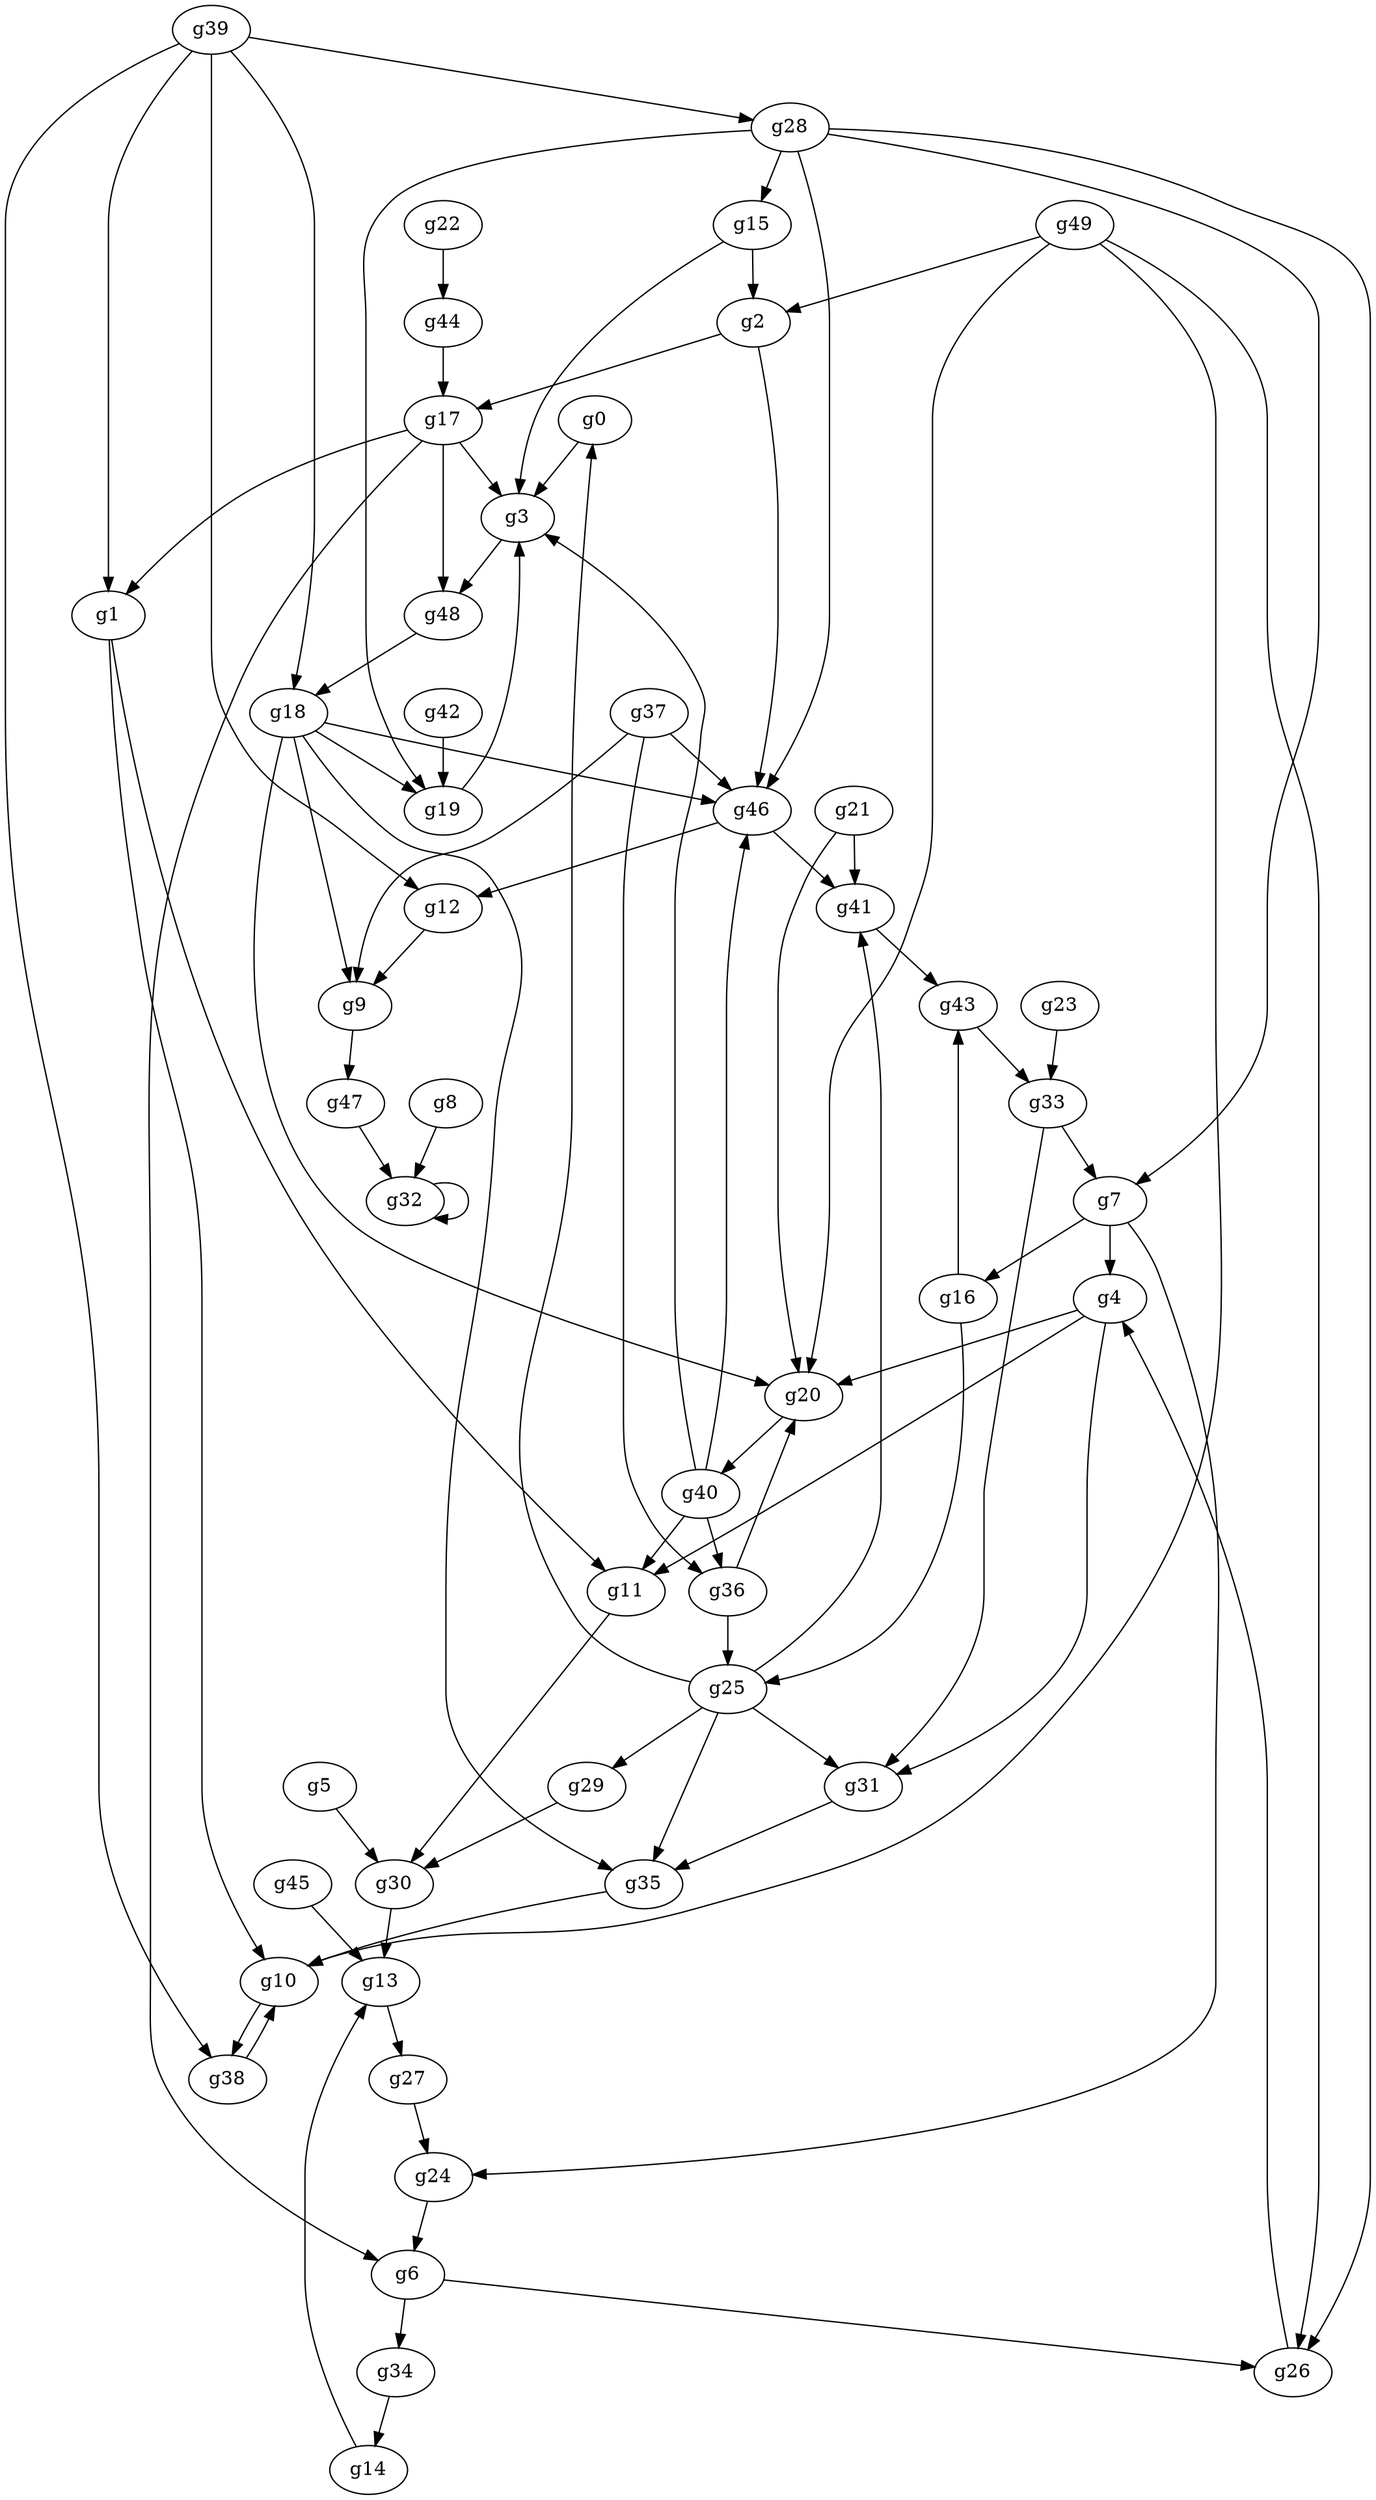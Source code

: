 digraph "data/p4.txt" {

g0->g3

g1->g10

g1->g11

g2->g17

g2->g46

g3->g48

g4->g31

g4->g20

g4->g11

g5->g30

g6->g34

g6->g26

g7->g4

g7->g16

g7->g24

g8->g32

g9->g47

g10->g38

g11->g30

g12->g9

g13->g27

g14->g13

g15->g3

g15->g2

g16->g25

g16->g43

g17->g3

g17->g1

g17->g6

g17->g48

g18->g19

g18->g9

g18->g46

g18->g20

g18->g35

g19->g3

g20->g40

g21->g41

g21->g20

g22->g44

g23->g33

g24->g6

g25->g31

g25->g41

g25->g29

g25->g0

g25->g35

g26->g4

g27->g24

g28->g19

g28->g46

g28->g7

g28->g15

g28->g26

g29->g30

g30->g13

g31->g35

g32->g32

g33->g31

g33->g7

g34->g14

g35->g10

g36->g25

g36->g20

g37->g9

g37->g36

g37->g46

g38->g10

g39->g28

g39->g1

g39->g38

g39->g12

g39->g18

g40->g3

g40->g36

g40->g46

g40->g11

g41->g43

g42->g19

g43->g33

g44->g17

g45->g13

g46->g41

g46->g12

g47->g32

g48->g18

g49->g10

g49->g2

g49->g20

g49->g26

}

